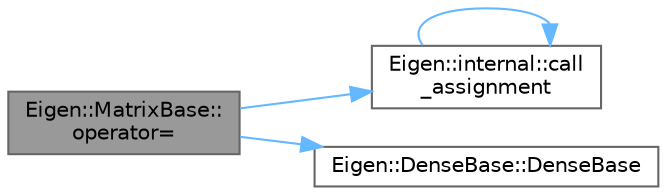 digraph "Eigen::MatrixBase::operator="
{
 // LATEX_PDF_SIZE
  bgcolor="transparent";
  edge [fontname=Helvetica,fontsize=10,labelfontname=Helvetica,labelfontsize=10];
  node [fontname=Helvetica,fontsize=10,shape=box,height=0.2,width=0.4];
  rankdir="LR";
  Node1 [id="Node000001",label="Eigen::MatrixBase::\loperator=",height=0.2,width=0.4,color="gray40", fillcolor="grey60", style="filled", fontcolor="black",tooltip=" "];
  Node1 -> Node2 [id="edge4_Node000001_Node000002",color="steelblue1",style="solid",tooltip=" "];
  Node2 [id="Node000002",label="Eigen::internal::call\l_assignment",height=0.2,width=0.4,color="grey40", fillcolor="white", style="filled",URL="$namespace_eigen_1_1internal.html#a77793e4b74b9919e35295c839f2659b2",tooltip=" "];
  Node2 -> Node2 [id="edge5_Node000002_Node000002",color="steelblue1",style="solid",tooltip=" "];
  Node1 -> Node3 [id="edge6_Node000001_Node000003",color="steelblue1",style="solid",tooltip=" "];
  Node3 [id="Node000003",label="Eigen::DenseBase::DenseBase",height=0.2,width=0.4,color="grey40", fillcolor="white", style="filled",URL="$class_eigen_1_1_dense_base.html#ae966dfaa11cfd07e87da040b7a9d8216",tooltip=" "];
}
